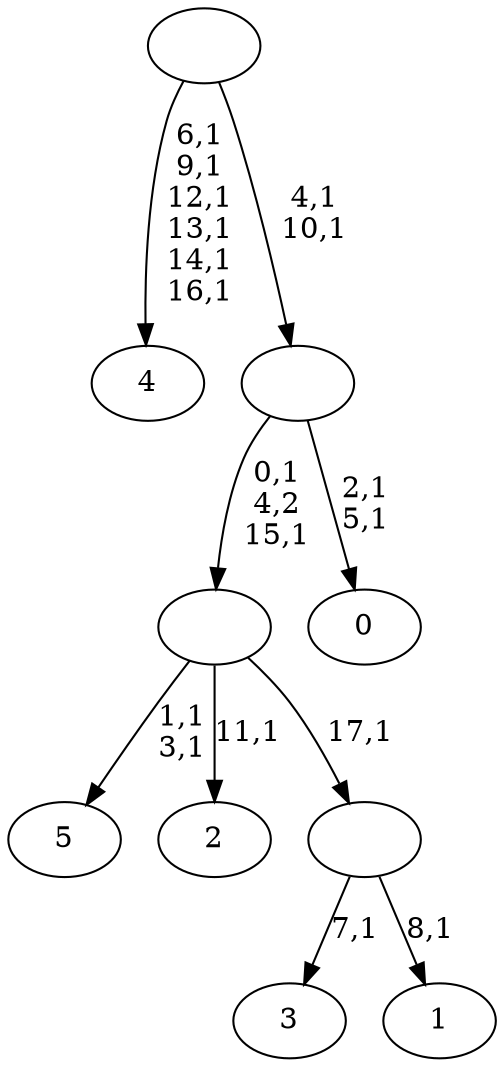 digraph T {
	24 [label="5"]
	21 [label="4"]
	14 [label="3"]
	12 [label="2"]
	10 [label="1"]
	8 [label=""]
	7 [label=""]
	5 [label="0"]
	2 [label=""]
	0 [label=""]
	8 -> 10 [label="8,1"]
	8 -> 14 [label="7,1"]
	7 -> 12 [label="11,1"]
	7 -> 24 [label="1,1\n3,1"]
	7 -> 8 [label="17,1"]
	2 -> 5 [label="2,1\n5,1"]
	2 -> 7 [label="0,1\n4,2\n15,1"]
	0 -> 2 [label="4,1\n10,1"]
	0 -> 21 [label="6,1\n9,1\n12,1\n13,1\n14,1\n16,1"]
}
